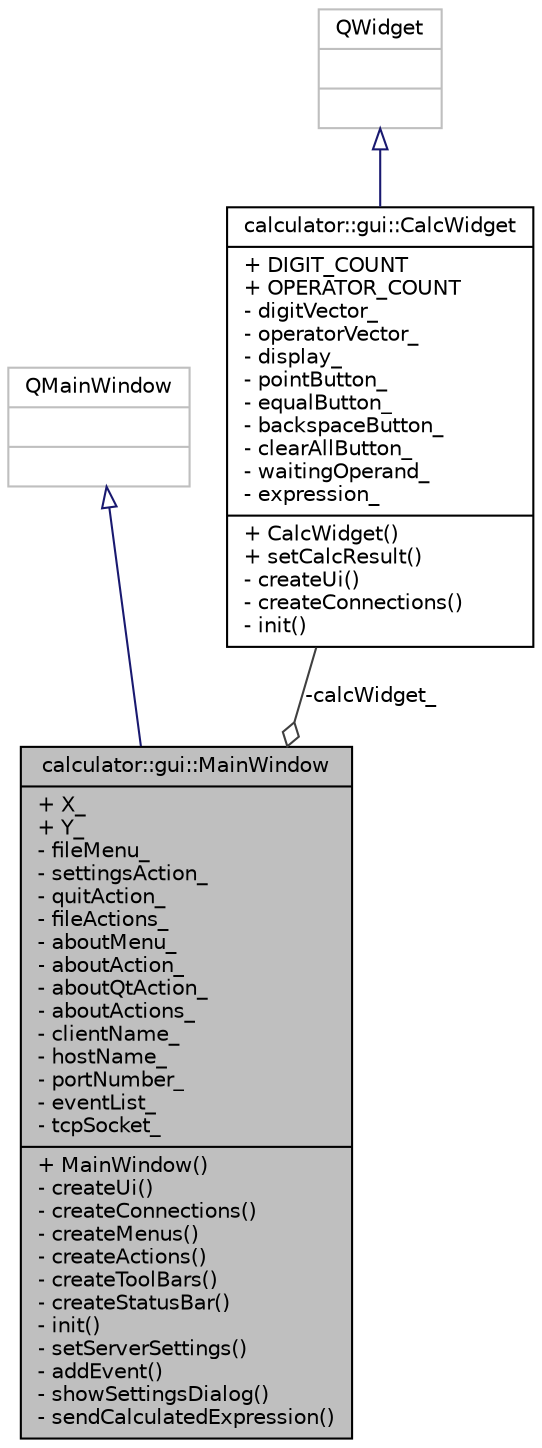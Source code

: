 digraph "calculator::gui::MainWindow"
{
 // INTERACTIVE_SVG=YES
  bgcolor="transparent";
  edge [fontname="Helvetica",fontsize="10",labelfontname="Helvetica",labelfontsize="10"];
  node [fontname="Helvetica",fontsize="10",shape=record];
  Node1 [label="{calculator::gui::MainWindow\n|+ X_\l+ Y_\l- fileMenu_\l- settingsAction_\l- quitAction_\l- fileActions_\l- aboutMenu_\l- aboutAction_\l- aboutQtAction_\l- aboutActions_\l- clientName_\l- hostName_\l- portNumber_\l- eventList_\l- tcpSocket_\l|+ MainWindow()\l- createUi()\l- createConnections()\l- createMenus()\l- createActions()\l- createToolBars()\l- createStatusBar()\l- init()\l- setServerSettings()\l- addEvent()\l- showSettingsDialog()\l- sendCalculatedExpression()\l}",height=0.2,width=0.4,color="black", fillcolor="grey75", style="filled", fontcolor="black"];
  Node2 -> Node1 [dir="back",color="midnightblue",fontsize="10",style="solid",arrowtail="onormal",fontname="Helvetica"];
  Node2 [label="{QMainWindow\n||}",height=0.2,width=0.4,color="grey75"];
  Node3 -> Node1 [color="grey25",fontsize="10",style="solid",label=" -calcWidget_" ,arrowhead="odiamond",fontname="Helvetica"];
  Node3 [label="{calculator::gui::CalcWidget\n|+ DIGIT_COUNT\l+ OPERATOR_COUNT\l- digitVector_\l- operatorVector_\l- display_\l- pointButton_\l- equalButton_\l- backspaceButton_\l- clearAllButton_\l- waitingOperand_\l- expression_\l|+ CalcWidget()\l+ setCalcResult()\l- createUi()\l- createConnections()\l- init()\l}",height=0.2,width=0.4,color="black",URL="$classcalculator_1_1gui_1_1_calc_widget.html"];
  Node4 -> Node3 [dir="back",color="midnightblue",fontsize="10",style="solid",arrowtail="onormal",fontname="Helvetica"];
  Node4 [label="{QWidget\n||}",height=0.2,width=0.4,color="grey75"];
}
